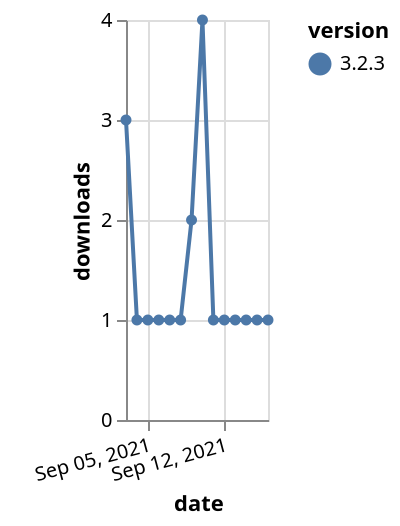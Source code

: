 {"$schema": "https://vega.github.io/schema/vega-lite/v5.json", "description": "A simple bar chart with embedded data.", "data": {"values": [{"date": "2021-09-03", "total": 507, "delta": 3, "version": "3.2.3"}, {"date": "2021-09-04", "total": 508, "delta": 1, "version": "3.2.3"}, {"date": "2021-09-05", "total": 509, "delta": 1, "version": "3.2.3"}, {"date": "2021-09-06", "total": 510, "delta": 1, "version": "3.2.3"}, {"date": "2021-09-07", "total": 511, "delta": 1, "version": "3.2.3"}, {"date": "2021-09-08", "total": 512, "delta": 1, "version": "3.2.3"}, {"date": "2021-09-09", "total": 514, "delta": 2, "version": "3.2.3"}, {"date": "2021-09-10", "total": 518, "delta": 4, "version": "3.2.3"}, {"date": "2021-09-11", "total": 519, "delta": 1, "version": "3.2.3"}, {"date": "2021-09-12", "total": 520, "delta": 1, "version": "3.2.3"}, {"date": "2021-09-13", "total": 521, "delta": 1, "version": "3.2.3"}, {"date": "2021-09-14", "total": 522, "delta": 1, "version": "3.2.3"}, {"date": "2021-09-15", "total": 523, "delta": 1, "version": "3.2.3"}, {"date": "2021-09-16", "total": 524, "delta": 1, "version": "3.2.3"}]}, "width": "container", "mark": {"type": "line", "point": {"filled": true}}, "encoding": {"x": {"field": "date", "type": "temporal", "timeUnit": "yearmonthdate", "title": "date", "axis": {"labelAngle": -15}}, "y": {"field": "delta", "type": "quantitative", "title": "downloads"}, "color": {"field": "version", "type": "nominal"}, "tooltip": {"field": "delta"}}}